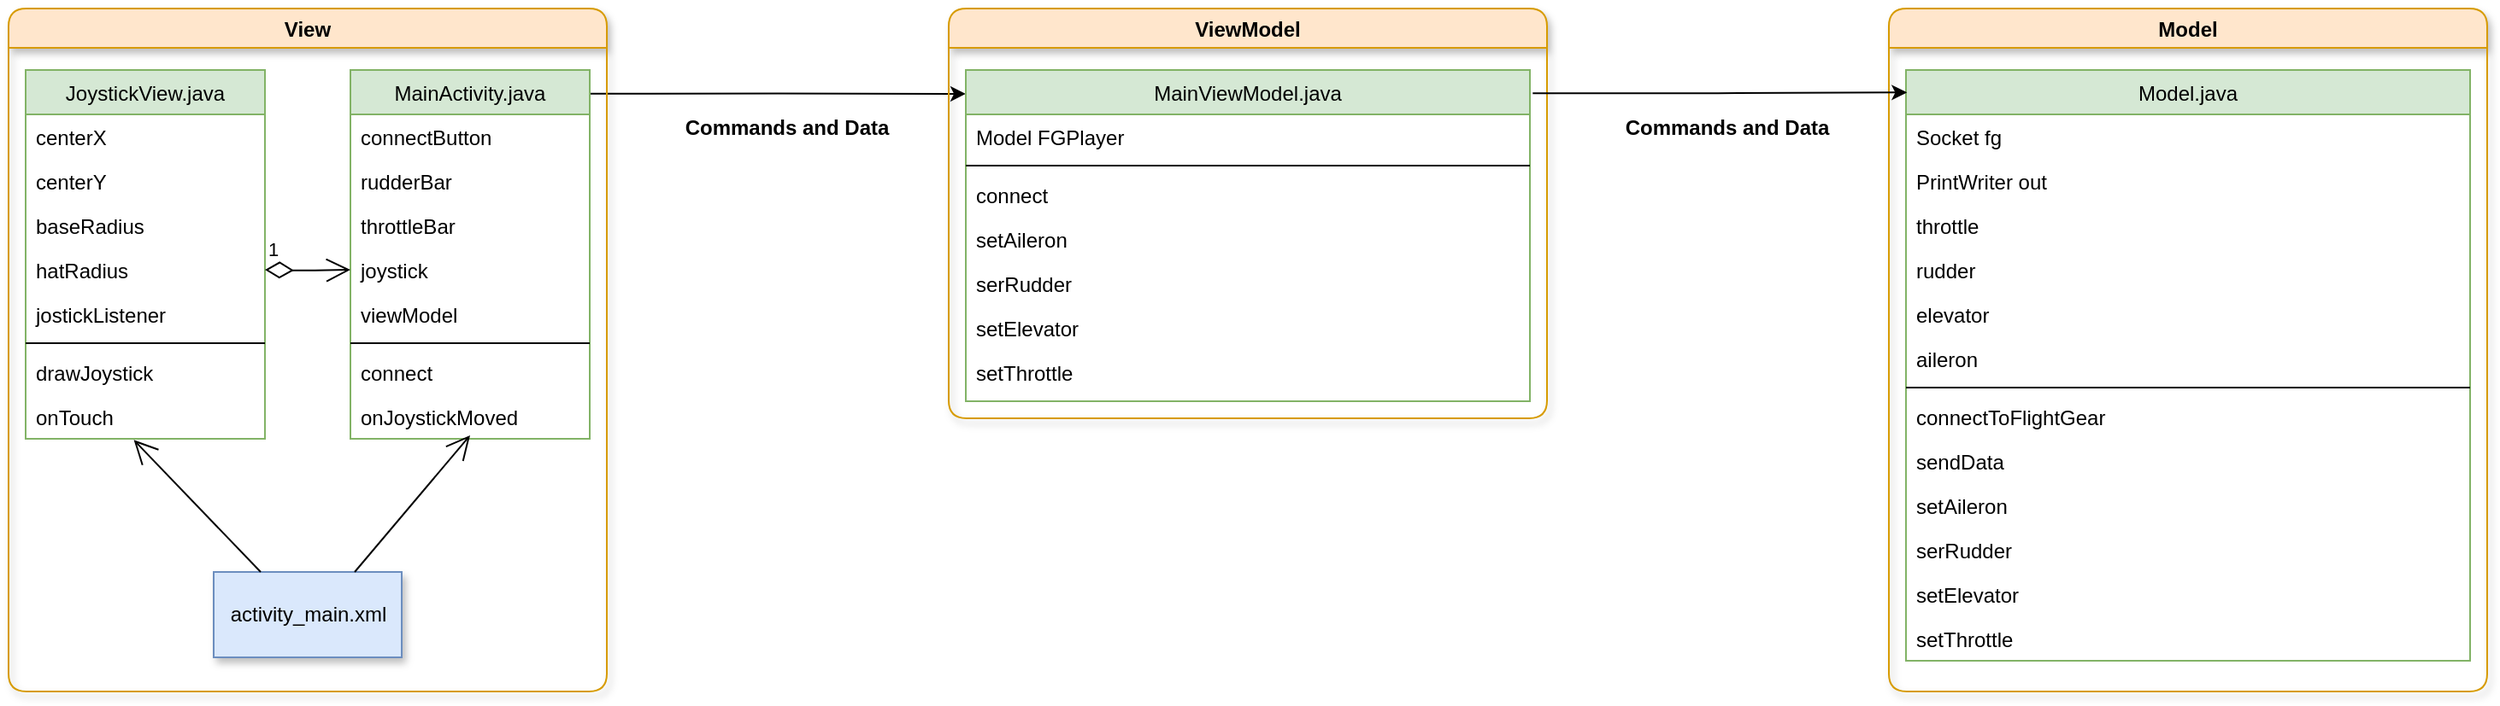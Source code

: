 <mxfile version="14.7.2" type="github">
  <diagram id="C5RBs43oDa-KdzZeNtuy" name="Page-1">
    <mxGraphModel dx="2966" dy="1563" grid="1" gridSize="10" guides="1" tooltips="1" connect="1" arrows="1" fold="1" page="1" pageScale="1" pageWidth="827" pageHeight="1169" math="0" shadow="0">
      <root>
        <mxCell id="WIyWlLk6GJQsqaUBKTNV-0" />
        <mxCell id="WIyWlLk6GJQsqaUBKTNV-1" parent="WIyWlLk6GJQsqaUBKTNV-0" />
        <mxCell id="x-ccksZMT_-rVuPQ71iR-58" style="edgeStyle=orthogonalEdgeStyle;rounded=0;orthogonalLoop=1;jettySize=auto;html=1;exitX=0.999;exitY=0.064;exitDx=0;exitDy=0;exitPerimeter=0;entryX=0;entryY=0.072;entryDx=0;entryDy=0;entryPerimeter=0;" edge="1" parent="WIyWlLk6GJQsqaUBKTNV-1" source="x-ccksZMT_-rVuPQ71iR-4" target="x-ccksZMT_-rVuPQ71iR-41">
          <mxGeometry relative="1" as="geometry">
            <mxPoint x="600" y="50" as="targetPoint" />
          </mxGeometry>
        </mxCell>
        <mxCell id="x-ccksZMT_-rVuPQ71iR-14" value="View" style="swimlane;shadow=1;fillColor=#ffe6cc;strokeColor=#d79b00;sketch=0;rounded=1;glass=0;" vertex="1" parent="WIyWlLk6GJQsqaUBKTNV-1">
          <mxGeometry x="50" y="40" width="350" height="400" as="geometry" />
        </mxCell>
        <mxCell id="x-ccksZMT_-rVuPQ71iR-4" value="MainActivity.java" style="swimlane;fontStyle=0;align=center;verticalAlign=top;childLayout=stackLayout;horizontal=1;startSize=26;horizontalStack=0;resizeParent=1;resizeLast=0;collapsible=1;marginBottom=0;rounded=0;shadow=0;strokeWidth=1;fillColor=#d5e8d4;strokeColor=#82b366;" vertex="1" parent="x-ccksZMT_-rVuPQ71iR-14">
          <mxGeometry x="200" y="36" width="140" height="216" as="geometry">
            <mxRectangle x="550" y="140" width="160" height="26" as="alternateBounds" />
          </mxGeometry>
        </mxCell>
        <mxCell id="x-ccksZMT_-rVuPQ71iR-5" value="connectButton" style="text;align=left;verticalAlign=top;spacingLeft=4;spacingRight=4;overflow=hidden;rotatable=0;points=[[0,0.5],[1,0.5]];portConstraint=eastwest;" vertex="1" parent="x-ccksZMT_-rVuPQ71iR-4">
          <mxGeometry y="26" width="140" height="26" as="geometry" />
        </mxCell>
        <mxCell id="x-ccksZMT_-rVuPQ71iR-6" value="rudderBar" style="text;align=left;verticalAlign=top;spacingLeft=4;spacingRight=4;overflow=hidden;rotatable=0;points=[[0,0.5],[1,0.5]];portConstraint=eastwest;rounded=0;shadow=0;html=0;" vertex="1" parent="x-ccksZMT_-rVuPQ71iR-4">
          <mxGeometry y="52" width="140" height="26" as="geometry" />
        </mxCell>
        <mxCell id="x-ccksZMT_-rVuPQ71iR-7" value="throttleBar" style="text;align=left;verticalAlign=top;spacingLeft=4;spacingRight=4;overflow=hidden;rotatable=0;points=[[0,0.5],[1,0.5]];portConstraint=eastwest;rounded=0;shadow=0;html=0;" vertex="1" parent="x-ccksZMT_-rVuPQ71iR-4">
          <mxGeometry y="78" width="140" height="26" as="geometry" />
        </mxCell>
        <mxCell id="x-ccksZMT_-rVuPQ71iR-8" value="joystick" style="text;align=left;verticalAlign=top;spacingLeft=4;spacingRight=4;overflow=hidden;rotatable=0;points=[[0,0.5],[1,0.5]];portConstraint=eastwest;rounded=0;shadow=0;html=0;" vertex="1" parent="x-ccksZMT_-rVuPQ71iR-4">
          <mxGeometry y="104" width="140" height="26" as="geometry" />
        </mxCell>
        <mxCell id="x-ccksZMT_-rVuPQ71iR-9" value="viewModel" style="text;align=left;verticalAlign=top;spacingLeft=4;spacingRight=4;overflow=hidden;rotatable=0;points=[[0,0.5],[1,0.5]];portConstraint=eastwest;rounded=0;shadow=0;html=0;" vertex="1" parent="x-ccksZMT_-rVuPQ71iR-4">
          <mxGeometry y="130" width="140" height="26" as="geometry" />
        </mxCell>
        <mxCell id="x-ccksZMT_-rVuPQ71iR-10" value="" style="line;html=1;strokeWidth=1;align=left;verticalAlign=middle;spacingTop=-1;spacingLeft=3;spacingRight=3;rotatable=0;labelPosition=right;points=[];portConstraint=eastwest;" vertex="1" parent="x-ccksZMT_-rVuPQ71iR-4">
          <mxGeometry y="156" width="140" height="8" as="geometry" />
        </mxCell>
        <mxCell id="x-ccksZMT_-rVuPQ71iR-11" value="connect" style="text;align=left;verticalAlign=top;spacingLeft=4;spacingRight=4;overflow=hidden;rotatable=0;points=[[0,0.5],[1,0.5]];portConstraint=eastwest;" vertex="1" parent="x-ccksZMT_-rVuPQ71iR-4">
          <mxGeometry y="164" width="140" height="26" as="geometry" />
        </mxCell>
        <mxCell id="x-ccksZMT_-rVuPQ71iR-12" value="onJoystickMoved" style="text;align=left;verticalAlign=top;spacingLeft=4;spacingRight=4;overflow=hidden;rotatable=0;points=[[0,0.5],[1,0.5]];portConstraint=eastwest;" vertex="1" parent="x-ccksZMT_-rVuPQ71iR-4">
          <mxGeometry y="190" width="140" height="26" as="geometry" />
        </mxCell>
        <mxCell id="zkfFHV4jXpPFQw0GAbJ--17" value="JoystickView.java" style="swimlane;fontStyle=0;align=center;verticalAlign=top;childLayout=stackLayout;horizontal=1;startSize=26;horizontalStack=0;resizeParent=1;resizeLast=0;collapsible=1;marginBottom=0;rounded=0;shadow=0;strokeWidth=1;fillColor=#d5e8d4;strokeColor=#82b366;" parent="x-ccksZMT_-rVuPQ71iR-14" vertex="1">
          <mxGeometry x="10" y="36" width="140" height="216" as="geometry">
            <mxRectangle x="550" y="140" width="160" height="26" as="alternateBounds" />
          </mxGeometry>
        </mxCell>
        <mxCell id="zkfFHV4jXpPFQw0GAbJ--18" value="centerX" style="text;align=left;verticalAlign=top;spacingLeft=4;spacingRight=4;overflow=hidden;rotatable=0;points=[[0,0.5],[1,0.5]];portConstraint=eastwest;" parent="zkfFHV4jXpPFQw0GAbJ--17" vertex="1">
          <mxGeometry y="26" width="140" height="26" as="geometry" />
        </mxCell>
        <mxCell id="zkfFHV4jXpPFQw0GAbJ--19" value="centerY" style="text;align=left;verticalAlign=top;spacingLeft=4;spacingRight=4;overflow=hidden;rotatable=0;points=[[0,0.5],[1,0.5]];portConstraint=eastwest;rounded=0;shadow=0;html=0;" parent="zkfFHV4jXpPFQw0GAbJ--17" vertex="1">
          <mxGeometry y="52" width="140" height="26" as="geometry" />
        </mxCell>
        <mxCell id="zkfFHV4jXpPFQw0GAbJ--20" value="baseRadius" style="text;align=left;verticalAlign=top;spacingLeft=4;spacingRight=4;overflow=hidden;rotatable=0;points=[[0,0.5],[1,0.5]];portConstraint=eastwest;rounded=0;shadow=0;html=0;" parent="zkfFHV4jXpPFQw0GAbJ--17" vertex="1">
          <mxGeometry y="78" width="140" height="26" as="geometry" />
        </mxCell>
        <mxCell id="zkfFHV4jXpPFQw0GAbJ--21" value="hatRadius" style="text;align=left;verticalAlign=top;spacingLeft=4;spacingRight=4;overflow=hidden;rotatable=0;points=[[0,0.5],[1,0.5]];portConstraint=eastwest;rounded=0;shadow=0;html=0;" parent="zkfFHV4jXpPFQw0GAbJ--17" vertex="1">
          <mxGeometry y="104" width="140" height="26" as="geometry" />
        </mxCell>
        <mxCell id="zkfFHV4jXpPFQw0GAbJ--22" value="jostickListener" style="text;align=left;verticalAlign=top;spacingLeft=4;spacingRight=4;overflow=hidden;rotatable=0;points=[[0,0.5],[1,0.5]];portConstraint=eastwest;rounded=0;shadow=0;html=0;" parent="zkfFHV4jXpPFQw0GAbJ--17" vertex="1">
          <mxGeometry y="130" width="140" height="26" as="geometry" />
        </mxCell>
        <mxCell id="zkfFHV4jXpPFQw0GAbJ--23" value="" style="line;html=1;strokeWidth=1;align=left;verticalAlign=middle;spacingTop=-1;spacingLeft=3;spacingRight=3;rotatable=0;labelPosition=right;points=[];portConstraint=eastwest;" parent="zkfFHV4jXpPFQw0GAbJ--17" vertex="1">
          <mxGeometry y="156" width="140" height="8" as="geometry" />
        </mxCell>
        <mxCell id="zkfFHV4jXpPFQw0GAbJ--24" value="drawJoystick" style="text;align=left;verticalAlign=top;spacingLeft=4;spacingRight=4;overflow=hidden;rotatable=0;points=[[0,0.5],[1,0.5]];portConstraint=eastwest;" parent="zkfFHV4jXpPFQw0GAbJ--17" vertex="1">
          <mxGeometry y="164" width="140" height="26" as="geometry" />
        </mxCell>
        <mxCell id="zkfFHV4jXpPFQw0GAbJ--25" value="onTouch" style="text;align=left;verticalAlign=top;spacingLeft=4;spacingRight=4;overflow=hidden;rotatable=0;points=[[0,0.5],[1,0.5]];portConstraint=eastwest;" parent="zkfFHV4jXpPFQw0GAbJ--17" vertex="1">
          <mxGeometry y="190" width="140" height="26" as="geometry" />
        </mxCell>
        <mxCell id="x-ccksZMT_-rVuPQ71iR-13" value="activity_main.xml" style="html=1;shadow=1;fillColor=#dae8fc;strokeColor=#6c8ebf;rounded=0;" vertex="1" parent="x-ccksZMT_-rVuPQ71iR-14">
          <mxGeometry x="120" y="330" width="110" height="50" as="geometry" />
        </mxCell>
        <mxCell id="x-ccksZMT_-rVuPQ71iR-56" value="" style="endArrow=open;endFill=1;endSize=12;html=1;exitX=0.25;exitY=0;exitDx=0;exitDy=0;entryX=0.452;entryY=1.026;entryDx=0;entryDy=0;entryPerimeter=0;" edge="1" parent="x-ccksZMT_-rVuPQ71iR-14" source="x-ccksZMT_-rVuPQ71iR-13" target="zkfFHV4jXpPFQw0GAbJ--25">
          <mxGeometry width="160" relative="1" as="geometry">
            <mxPoint x="-170" y="210" as="sourcePoint" />
            <mxPoint x="-10" y="210" as="targetPoint" />
          </mxGeometry>
        </mxCell>
        <mxCell id="x-ccksZMT_-rVuPQ71iR-57" value="" style="endArrow=open;endFill=1;endSize=12;html=1;exitX=0.75;exitY=0;exitDx=0;exitDy=0;entryX=0.5;entryY=0.923;entryDx=0;entryDy=0;entryPerimeter=0;" edge="1" parent="x-ccksZMT_-rVuPQ71iR-14" source="x-ccksZMT_-rVuPQ71iR-13" target="x-ccksZMT_-rVuPQ71iR-12">
          <mxGeometry width="160" relative="1" as="geometry">
            <mxPoint x="157.5" y="340" as="sourcePoint" />
            <mxPoint x="83.28" y="262.676" as="targetPoint" />
          </mxGeometry>
        </mxCell>
        <mxCell id="x-ccksZMT_-rVuPQ71iR-15" value="Model" style="swimlane;shadow=1;startSize=23;fillColor=#ffe6cc;strokeColor=#d79b00;rounded=1;" vertex="1" parent="WIyWlLk6GJQsqaUBKTNV-1">
          <mxGeometry x="1150" y="40" width="350" height="400" as="geometry" />
        </mxCell>
        <mxCell id="x-ccksZMT_-rVuPQ71iR-16" value="Model.java" style="swimlane;fontStyle=0;align=center;verticalAlign=top;childLayout=stackLayout;horizontal=1;startSize=26;horizontalStack=0;resizeParent=1;resizeLast=0;collapsible=1;marginBottom=0;rounded=0;shadow=0;strokeWidth=1;fillColor=#d5e8d4;strokeColor=#82b366;" vertex="1" parent="x-ccksZMT_-rVuPQ71iR-15">
          <mxGeometry x="10" y="36" width="330" height="346" as="geometry">
            <mxRectangle x="550" y="140" width="160" height="26" as="alternateBounds" />
          </mxGeometry>
        </mxCell>
        <mxCell id="x-ccksZMT_-rVuPQ71iR-17" value="Socket fg" style="text;align=left;verticalAlign=top;spacingLeft=4;spacingRight=4;overflow=hidden;rotatable=0;points=[[0,0.5],[1,0.5]];portConstraint=eastwest;" vertex="1" parent="x-ccksZMT_-rVuPQ71iR-16">
          <mxGeometry y="26" width="330" height="26" as="geometry" />
        </mxCell>
        <mxCell id="x-ccksZMT_-rVuPQ71iR-49" value="PrintWriter out" style="text;align=left;verticalAlign=top;spacingLeft=4;spacingRight=4;overflow=hidden;rotatable=0;points=[[0,0.5],[1,0.5]];portConstraint=eastwest;" vertex="1" parent="x-ccksZMT_-rVuPQ71iR-16">
          <mxGeometry y="52" width="330" height="26" as="geometry" />
        </mxCell>
        <mxCell id="x-ccksZMT_-rVuPQ71iR-50" value="throttle" style="text;align=left;verticalAlign=top;spacingLeft=4;spacingRight=4;overflow=hidden;rotatable=0;points=[[0,0.5],[1,0.5]];portConstraint=eastwest;" vertex="1" parent="x-ccksZMT_-rVuPQ71iR-16">
          <mxGeometry y="78" width="330" height="26" as="geometry" />
        </mxCell>
        <mxCell id="x-ccksZMT_-rVuPQ71iR-52" value="rudder" style="text;align=left;verticalAlign=top;spacingLeft=4;spacingRight=4;overflow=hidden;rotatable=0;points=[[0,0.5],[1,0.5]];portConstraint=eastwest;" vertex="1" parent="x-ccksZMT_-rVuPQ71iR-16">
          <mxGeometry y="104" width="330" height="26" as="geometry" />
        </mxCell>
        <mxCell id="x-ccksZMT_-rVuPQ71iR-53" value="elevator" style="text;align=left;verticalAlign=top;spacingLeft=4;spacingRight=4;overflow=hidden;rotatable=0;points=[[0,0.5],[1,0.5]];portConstraint=eastwest;" vertex="1" parent="x-ccksZMT_-rVuPQ71iR-16">
          <mxGeometry y="130" width="330" height="26" as="geometry" />
        </mxCell>
        <mxCell id="x-ccksZMT_-rVuPQ71iR-51" value="aileron" style="text;align=left;verticalAlign=top;spacingLeft=4;spacingRight=4;overflow=hidden;rotatable=0;points=[[0,0.5],[1,0.5]];portConstraint=eastwest;" vertex="1" parent="x-ccksZMT_-rVuPQ71iR-16">
          <mxGeometry y="156" width="330" height="26" as="geometry" />
        </mxCell>
        <mxCell id="x-ccksZMT_-rVuPQ71iR-22" value="" style="line;html=1;strokeWidth=1;align=left;verticalAlign=middle;spacingTop=-1;spacingLeft=3;spacingRight=3;rotatable=0;labelPosition=right;points=[];portConstraint=eastwest;" vertex="1" parent="x-ccksZMT_-rVuPQ71iR-16">
          <mxGeometry y="182" width="330" height="8" as="geometry" />
        </mxCell>
        <mxCell id="x-ccksZMT_-rVuPQ71iR-23" value="connectToFlightGear" style="text;align=left;verticalAlign=top;spacingLeft=4;spacingRight=4;overflow=hidden;rotatable=0;points=[[0,0.5],[1,0.5]];portConstraint=eastwest;" vertex="1" parent="x-ccksZMT_-rVuPQ71iR-16">
          <mxGeometry y="190" width="330" height="26" as="geometry" />
        </mxCell>
        <mxCell id="x-ccksZMT_-rVuPQ71iR-54" value="sendData" style="text;align=left;verticalAlign=top;spacingLeft=4;spacingRight=4;overflow=hidden;rotatable=0;points=[[0,0.5],[1,0.5]];portConstraint=eastwest;" vertex="1" parent="x-ccksZMT_-rVuPQ71iR-16">
          <mxGeometry y="216" width="330" height="26" as="geometry" />
        </mxCell>
        <mxCell id="x-ccksZMT_-rVuPQ71iR-24" value="setAileron" style="text;align=left;verticalAlign=top;spacingLeft=4;spacingRight=4;overflow=hidden;rotatable=0;points=[[0,0.5],[1,0.5]];portConstraint=eastwest;" vertex="1" parent="x-ccksZMT_-rVuPQ71iR-16">
          <mxGeometry y="242" width="330" height="26" as="geometry" />
        </mxCell>
        <mxCell id="x-ccksZMT_-rVuPQ71iR-37" value="serRudder" style="text;align=left;verticalAlign=top;spacingLeft=4;spacingRight=4;overflow=hidden;rotatable=0;points=[[0,0.5],[1,0.5]];portConstraint=eastwest;" vertex="1" parent="x-ccksZMT_-rVuPQ71iR-16">
          <mxGeometry y="268" width="330" height="26" as="geometry" />
        </mxCell>
        <mxCell id="x-ccksZMT_-rVuPQ71iR-38" value="setElevator" style="text;align=left;verticalAlign=top;spacingLeft=4;spacingRight=4;overflow=hidden;rotatable=0;points=[[0,0.5],[1,0.5]];portConstraint=eastwest;" vertex="1" parent="x-ccksZMT_-rVuPQ71iR-16">
          <mxGeometry y="294" width="330" height="26" as="geometry" />
        </mxCell>
        <mxCell id="x-ccksZMT_-rVuPQ71iR-39" value="setThrottle" style="text;align=left;verticalAlign=top;spacingLeft=4;spacingRight=4;overflow=hidden;rotatable=0;points=[[0,0.5],[1,0.5]];portConstraint=eastwest;" vertex="1" parent="x-ccksZMT_-rVuPQ71iR-16">
          <mxGeometry y="320" width="330" height="26" as="geometry" />
        </mxCell>
        <mxCell id="x-ccksZMT_-rVuPQ71iR-40" value="ViewModel" style="swimlane;shadow=1;startSize=23;fillColor=#ffe6cc;strokeColor=#d79b00;rounded=1;swimlaneFillColor=none;" vertex="1" parent="WIyWlLk6GJQsqaUBKTNV-1">
          <mxGeometry x="600" y="40" width="350" height="240" as="geometry" />
        </mxCell>
        <mxCell id="x-ccksZMT_-rVuPQ71iR-41" value="MainViewModel.java" style="swimlane;fontStyle=0;align=center;verticalAlign=top;childLayout=stackLayout;horizontal=1;startSize=26;horizontalStack=0;resizeParent=1;resizeLast=0;collapsible=1;marginBottom=0;rounded=0;shadow=0;strokeWidth=1;fillColor=#d5e8d4;strokeColor=#82b366;" vertex="1" parent="x-ccksZMT_-rVuPQ71iR-40">
          <mxGeometry x="10" y="36" width="330" height="194" as="geometry">
            <mxRectangle x="550" y="140" width="160" height="26" as="alternateBounds" />
          </mxGeometry>
        </mxCell>
        <mxCell id="x-ccksZMT_-rVuPQ71iR-42" value="Model FGPlayer" style="text;align=left;verticalAlign=top;spacingLeft=4;spacingRight=4;overflow=hidden;rotatable=0;points=[[0,0.5],[1,0.5]];portConstraint=eastwest;" vertex="1" parent="x-ccksZMT_-rVuPQ71iR-41">
          <mxGeometry y="26" width="330" height="26" as="geometry" />
        </mxCell>
        <mxCell id="x-ccksZMT_-rVuPQ71iR-43" value="" style="line;html=1;strokeWidth=1;align=left;verticalAlign=middle;spacingTop=-1;spacingLeft=3;spacingRight=3;rotatable=0;labelPosition=right;points=[];portConstraint=eastwest;" vertex="1" parent="x-ccksZMT_-rVuPQ71iR-41">
          <mxGeometry y="52" width="330" height="8" as="geometry" />
        </mxCell>
        <mxCell id="x-ccksZMT_-rVuPQ71iR-44" value="connect" style="text;align=left;verticalAlign=top;spacingLeft=4;spacingRight=4;overflow=hidden;rotatable=0;points=[[0,0.5],[1,0.5]];portConstraint=eastwest;" vertex="1" parent="x-ccksZMT_-rVuPQ71iR-41">
          <mxGeometry y="60" width="330" height="26" as="geometry" />
        </mxCell>
        <mxCell id="x-ccksZMT_-rVuPQ71iR-45" value="setAileron" style="text;align=left;verticalAlign=top;spacingLeft=4;spacingRight=4;overflow=hidden;rotatable=0;points=[[0,0.5],[1,0.5]];portConstraint=eastwest;" vertex="1" parent="x-ccksZMT_-rVuPQ71iR-41">
          <mxGeometry y="86" width="330" height="26" as="geometry" />
        </mxCell>
        <mxCell id="x-ccksZMT_-rVuPQ71iR-46" value="serRudder" style="text;align=left;verticalAlign=top;spacingLeft=4;spacingRight=4;overflow=hidden;rotatable=0;points=[[0,0.5],[1,0.5]];portConstraint=eastwest;" vertex="1" parent="x-ccksZMT_-rVuPQ71iR-41">
          <mxGeometry y="112" width="330" height="26" as="geometry" />
        </mxCell>
        <mxCell id="x-ccksZMT_-rVuPQ71iR-47" value="setElevator" style="text;align=left;verticalAlign=top;spacingLeft=4;spacingRight=4;overflow=hidden;rotatable=0;points=[[0,0.5],[1,0.5]];portConstraint=eastwest;" vertex="1" parent="x-ccksZMT_-rVuPQ71iR-41">
          <mxGeometry y="138" width="330" height="26" as="geometry" />
        </mxCell>
        <mxCell id="x-ccksZMT_-rVuPQ71iR-48" value="setThrottle" style="text;align=left;verticalAlign=top;spacingLeft=4;spacingRight=4;overflow=hidden;rotatable=0;points=[[0,0.5],[1,0.5]];portConstraint=eastwest;" vertex="1" parent="x-ccksZMT_-rVuPQ71iR-41">
          <mxGeometry y="164" width="330" height="26" as="geometry" />
        </mxCell>
        <mxCell id="x-ccksZMT_-rVuPQ71iR-55" value="1" style="endArrow=open;html=1;endSize=12;startArrow=diamondThin;startSize=14;startFill=0;edgeStyle=orthogonalEdgeStyle;align=left;verticalAlign=bottom;entryX=0;entryY=0.5;entryDx=0;entryDy=0;" edge="1" parent="WIyWlLk6GJQsqaUBKTNV-1" target="x-ccksZMT_-rVuPQ71iR-8">
          <mxGeometry x="-1" y="3" relative="1" as="geometry">
            <mxPoint x="200" y="193" as="sourcePoint" />
            <mxPoint x="40" y="250" as="targetPoint" />
          </mxGeometry>
        </mxCell>
        <mxCell id="x-ccksZMT_-rVuPQ71iR-59" style="edgeStyle=orthogonalEdgeStyle;rounded=0;orthogonalLoop=1;jettySize=auto;html=1;entryX=0.002;entryY=0.038;entryDx=0;entryDy=0;entryPerimeter=0;exitX=1.005;exitY=0.07;exitDx=0;exitDy=0;exitPerimeter=0;" edge="1" parent="WIyWlLk6GJQsqaUBKTNV-1" source="x-ccksZMT_-rVuPQ71iR-41" target="x-ccksZMT_-rVuPQ71iR-16">
          <mxGeometry relative="1" as="geometry">
            <mxPoint x="950" y="90" as="sourcePoint" />
            <mxPoint x="620" y="99.968" as="targetPoint" />
          </mxGeometry>
        </mxCell>
        <mxCell id="x-ccksZMT_-rVuPQ71iR-60" value="Commands and Data" style="text;html=1;resizable=0;autosize=1;align=center;verticalAlign=middle;points=[];fillColor=none;strokeColor=none;rounded=0;shadow=1;fontStyle=1" vertex="1" parent="WIyWlLk6GJQsqaUBKTNV-1">
          <mxGeometry x="440" y="100" width="130" height="20" as="geometry" />
        </mxCell>
        <mxCell id="x-ccksZMT_-rVuPQ71iR-61" value="Commands and Data" style="text;html=1;resizable=0;autosize=1;align=center;verticalAlign=middle;points=[];fillColor=none;strokeColor=none;rounded=0;shadow=1;fontStyle=1" vertex="1" parent="WIyWlLk6GJQsqaUBKTNV-1">
          <mxGeometry x="990" y="100" width="130" height="20" as="geometry" />
        </mxCell>
      </root>
    </mxGraphModel>
  </diagram>
</mxfile>
